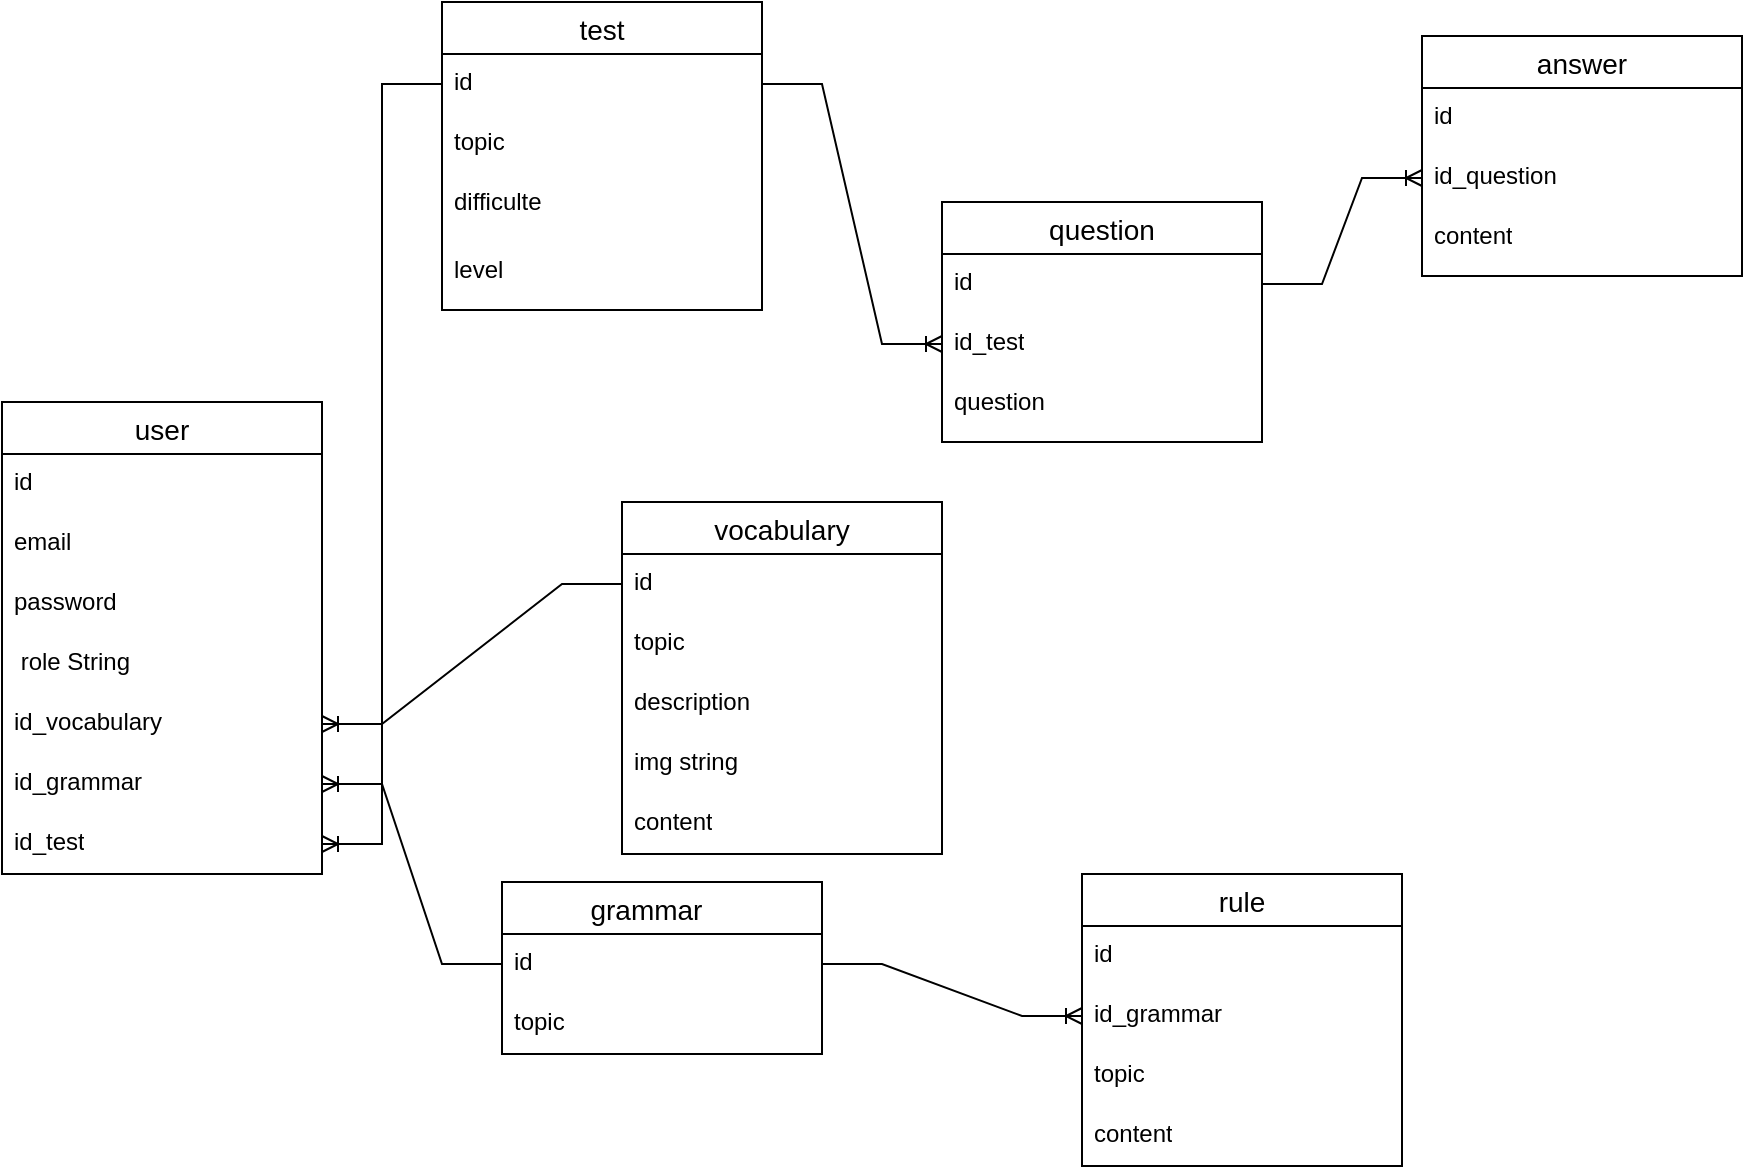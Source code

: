 <mxfile version="21.2.2" type="github">
  <diagram name="Страница 1" id="YYZnhHjQKKmGgV1DV1y3">
    <mxGraphModel dx="1228" dy="695" grid="1" gridSize="10" guides="1" tooltips="1" connect="1" arrows="1" fold="1" page="1" pageScale="1" pageWidth="827" pageHeight="1169" math="0" shadow="0">
      <root>
        <mxCell id="0" />
        <mxCell id="1" parent="0" />
        <mxCell id="sHnVKD6PQ8FbzMsQ2VsI-1" value="user" style="swimlane;fontStyle=0;childLayout=stackLayout;horizontal=1;startSize=26;horizontalStack=0;resizeParent=1;resizeParentMax=0;resizeLast=0;collapsible=1;marginBottom=0;align=center;fontSize=14;" vertex="1" parent="1">
          <mxGeometry x="40" y="300" width="160" height="236" as="geometry" />
        </mxCell>
        <mxCell id="sHnVKD6PQ8FbzMsQ2VsI-3" value="id" style="text;strokeColor=none;fillColor=none;spacingLeft=4;spacingRight=4;overflow=hidden;rotatable=0;points=[[0,0.5],[1,0.5]];portConstraint=eastwest;fontSize=12;whiteSpace=wrap;html=1;" vertex="1" parent="sHnVKD6PQ8FbzMsQ2VsI-1">
          <mxGeometry y="26" width="160" height="30" as="geometry" />
        </mxCell>
        <mxCell id="sHnVKD6PQ8FbzMsQ2VsI-4" value="email" style="text;strokeColor=none;fillColor=none;spacingLeft=4;spacingRight=4;overflow=hidden;rotatable=0;points=[[0,0.5],[1,0.5]];portConstraint=eastwest;fontSize=12;whiteSpace=wrap;html=1;" vertex="1" parent="sHnVKD6PQ8FbzMsQ2VsI-1">
          <mxGeometry y="56" width="160" height="30" as="geometry" />
        </mxCell>
        <mxCell id="sHnVKD6PQ8FbzMsQ2VsI-6" value="password" style="text;strokeColor=none;fillColor=none;spacingLeft=4;spacingRight=4;overflow=hidden;rotatable=0;points=[[0,0.5],[1,0.5]];portConstraint=eastwest;fontSize=12;whiteSpace=wrap;html=1;" vertex="1" parent="sHnVKD6PQ8FbzMsQ2VsI-1">
          <mxGeometry y="86" width="160" height="30" as="geometry" />
        </mxCell>
        <mxCell id="sHnVKD6PQ8FbzMsQ2VsI-5" value="&amp;nbsp;role String" style="text;strokeColor=none;fillColor=none;spacingLeft=4;spacingRight=4;overflow=hidden;rotatable=0;points=[[0,0.5],[1,0.5]];portConstraint=eastwest;fontSize=12;whiteSpace=wrap;html=1;" vertex="1" parent="sHnVKD6PQ8FbzMsQ2VsI-1">
          <mxGeometry y="116" width="160" height="30" as="geometry" />
        </mxCell>
        <mxCell id="sHnVKD6PQ8FbzMsQ2VsI-16" value="id_vocabulary" style="text;strokeColor=none;fillColor=none;spacingLeft=4;spacingRight=4;overflow=hidden;rotatable=0;points=[[0,0.5],[1,0.5]];portConstraint=eastwest;fontSize=12;whiteSpace=wrap;html=1;" vertex="1" parent="sHnVKD6PQ8FbzMsQ2VsI-1">
          <mxGeometry y="146" width="160" height="30" as="geometry" />
        </mxCell>
        <mxCell id="sHnVKD6PQ8FbzMsQ2VsI-15" value="id_grammar" style="text;strokeColor=none;fillColor=none;spacingLeft=4;spacingRight=4;overflow=hidden;rotatable=0;points=[[0,0.5],[1,0.5]];portConstraint=eastwest;fontSize=12;whiteSpace=wrap;html=1;" vertex="1" parent="sHnVKD6PQ8FbzMsQ2VsI-1">
          <mxGeometry y="176" width="160" height="30" as="geometry" />
        </mxCell>
        <mxCell id="sHnVKD6PQ8FbzMsQ2VsI-14" value="id_test" style="text;strokeColor=none;fillColor=none;spacingLeft=4;spacingRight=4;overflow=hidden;rotatable=0;points=[[0,0.5],[1,0.5]];portConstraint=eastwest;fontSize=12;whiteSpace=wrap;html=1;" vertex="1" parent="sHnVKD6PQ8FbzMsQ2VsI-1">
          <mxGeometry y="206" width="160" height="30" as="geometry" />
        </mxCell>
        <mxCell id="sHnVKD6PQ8FbzMsQ2VsI-7" value="test" style="swimlane;fontStyle=0;childLayout=stackLayout;horizontal=1;startSize=26;horizontalStack=0;resizeParent=1;resizeParentMax=0;resizeLast=0;collapsible=1;marginBottom=0;align=center;fontSize=14;" vertex="1" parent="1">
          <mxGeometry x="260" y="100" width="160" height="154" as="geometry" />
        </mxCell>
        <mxCell id="sHnVKD6PQ8FbzMsQ2VsI-8" value="id" style="text;strokeColor=none;fillColor=none;spacingLeft=4;spacingRight=4;overflow=hidden;rotatable=0;points=[[0,0.5],[1,0.5]];portConstraint=eastwest;fontSize=12;whiteSpace=wrap;html=1;" vertex="1" parent="sHnVKD6PQ8FbzMsQ2VsI-7">
          <mxGeometry y="26" width="160" height="30" as="geometry" />
        </mxCell>
        <mxCell id="sHnVKD6PQ8FbzMsQ2VsI-9" value="topic" style="text;strokeColor=none;fillColor=none;spacingLeft=4;spacingRight=4;overflow=hidden;rotatable=0;points=[[0,0.5],[1,0.5]];portConstraint=eastwest;fontSize=12;whiteSpace=wrap;html=1;" vertex="1" parent="sHnVKD6PQ8FbzMsQ2VsI-7">
          <mxGeometry y="56" width="160" height="30" as="geometry" />
        </mxCell>
        <mxCell id="sHnVKD6PQ8FbzMsQ2VsI-11" value="difficulte" style="text;strokeColor=none;fillColor=none;spacingLeft=4;spacingRight=4;overflow=hidden;rotatable=0;points=[[0,0.5],[1,0.5]];portConstraint=eastwest;fontSize=12;whiteSpace=wrap;html=1;" vertex="1" parent="sHnVKD6PQ8FbzMsQ2VsI-7">
          <mxGeometry y="86" width="160" height="34" as="geometry" />
        </mxCell>
        <mxCell id="sHnVKD6PQ8FbzMsQ2VsI-12" value="level" style="text;strokeColor=none;fillColor=none;spacingLeft=4;spacingRight=4;overflow=hidden;rotatable=0;points=[[0,0.5],[1,0.5]];portConstraint=eastwest;fontSize=12;whiteSpace=wrap;html=1;" vertex="1" parent="sHnVKD6PQ8FbzMsQ2VsI-7">
          <mxGeometry y="120" width="160" height="34" as="geometry" />
        </mxCell>
        <mxCell id="sHnVKD6PQ8FbzMsQ2VsI-13" value="" style="edgeStyle=entityRelationEdgeStyle;fontSize=12;html=1;endArrow=ERoneToMany;rounded=0;" edge="1" parent="1" source="sHnVKD6PQ8FbzMsQ2VsI-8" target="sHnVKD6PQ8FbzMsQ2VsI-14">
          <mxGeometry width="100" height="100" relative="1" as="geometry">
            <mxPoint x="100" y="270" as="sourcePoint" />
            <mxPoint x="200" y="170" as="targetPoint" />
          </mxGeometry>
        </mxCell>
        <mxCell id="sHnVKD6PQ8FbzMsQ2VsI-17" value="vocabulary" style="swimlane;fontStyle=0;childLayout=stackLayout;horizontal=1;startSize=26;horizontalStack=0;resizeParent=1;resizeParentMax=0;resizeLast=0;collapsible=1;marginBottom=0;align=center;fontSize=14;" vertex="1" parent="1">
          <mxGeometry x="350" y="350" width="160" height="176" as="geometry" />
        </mxCell>
        <mxCell id="sHnVKD6PQ8FbzMsQ2VsI-18" value="id" style="text;strokeColor=none;fillColor=none;spacingLeft=4;spacingRight=4;overflow=hidden;rotatable=0;points=[[0,0.5],[1,0.5]];portConstraint=eastwest;fontSize=12;whiteSpace=wrap;html=1;" vertex="1" parent="sHnVKD6PQ8FbzMsQ2VsI-17">
          <mxGeometry y="26" width="160" height="30" as="geometry" />
        </mxCell>
        <mxCell id="sHnVKD6PQ8FbzMsQ2VsI-19" value="topic" style="text;strokeColor=none;fillColor=none;spacingLeft=4;spacingRight=4;overflow=hidden;rotatable=0;points=[[0,0.5],[1,0.5]];portConstraint=eastwest;fontSize=12;whiteSpace=wrap;html=1;" vertex="1" parent="sHnVKD6PQ8FbzMsQ2VsI-17">
          <mxGeometry y="56" width="160" height="30" as="geometry" />
        </mxCell>
        <mxCell id="sHnVKD6PQ8FbzMsQ2VsI-22" value="description" style="text;strokeColor=none;fillColor=none;spacingLeft=4;spacingRight=4;overflow=hidden;rotatable=0;points=[[0,0.5],[1,0.5]];portConstraint=eastwest;fontSize=12;whiteSpace=wrap;html=1;" vertex="1" parent="sHnVKD6PQ8FbzMsQ2VsI-17">
          <mxGeometry y="86" width="160" height="30" as="geometry" />
        </mxCell>
        <mxCell id="sHnVKD6PQ8FbzMsQ2VsI-23" value="img string" style="text;strokeColor=none;fillColor=none;spacingLeft=4;spacingRight=4;overflow=hidden;rotatable=0;points=[[0,0.5],[1,0.5]];portConstraint=eastwest;fontSize=12;whiteSpace=wrap;html=1;" vertex="1" parent="sHnVKD6PQ8FbzMsQ2VsI-17">
          <mxGeometry y="116" width="160" height="30" as="geometry" />
        </mxCell>
        <mxCell id="sHnVKD6PQ8FbzMsQ2VsI-35" value="content" style="text;strokeColor=none;fillColor=none;spacingLeft=4;spacingRight=4;overflow=hidden;rotatable=0;points=[[0,0.5],[1,0.5]];portConstraint=eastwest;fontSize=12;whiteSpace=wrap;html=1;" vertex="1" parent="sHnVKD6PQ8FbzMsQ2VsI-17">
          <mxGeometry y="146" width="160" height="30" as="geometry" />
        </mxCell>
        <mxCell id="sHnVKD6PQ8FbzMsQ2VsI-24" value="" style="edgeStyle=entityRelationEdgeStyle;fontSize=12;html=1;endArrow=ERoneToMany;rounded=0;" edge="1" parent="1" source="sHnVKD6PQ8FbzMsQ2VsI-18" target="sHnVKD6PQ8FbzMsQ2VsI-16">
          <mxGeometry width="100" height="100" relative="1" as="geometry">
            <mxPoint x="290" y="430" as="sourcePoint" />
            <mxPoint x="230" y="810" as="targetPoint" />
          </mxGeometry>
        </mxCell>
        <mxCell id="sHnVKD6PQ8FbzMsQ2VsI-25" value="grammar    " style="swimlane;fontStyle=0;childLayout=stackLayout;horizontal=1;startSize=26;horizontalStack=0;resizeParent=1;resizeParentMax=0;resizeLast=0;collapsible=1;marginBottom=0;align=center;fontSize=14;" vertex="1" parent="1">
          <mxGeometry x="290" y="540" width="160" height="86" as="geometry" />
        </mxCell>
        <mxCell id="sHnVKD6PQ8FbzMsQ2VsI-26" value="id" style="text;strokeColor=none;fillColor=none;spacingLeft=4;spacingRight=4;overflow=hidden;rotatable=0;points=[[0,0.5],[1,0.5]];portConstraint=eastwest;fontSize=12;whiteSpace=wrap;html=1;" vertex="1" parent="sHnVKD6PQ8FbzMsQ2VsI-25">
          <mxGeometry y="26" width="160" height="30" as="geometry" />
        </mxCell>
        <mxCell id="sHnVKD6PQ8FbzMsQ2VsI-27" value="topic" style="text;strokeColor=none;fillColor=none;spacingLeft=4;spacingRight=4;overflow=hidden;rotatable=0;points=[[0,0.5],[1,0.5]];portConstraint=eastwest;fontSize=12;whiteSpace=wrap;html=1;" vertex="1" parent="sHnVKD6PQ8FbzMsQ2VsI-25">
          <mxGeometry y="56" width="160" height="30" as="geometry" />
        </mxCell>
        <mxCell id="sHnVKD6PQ8FbzMsQ2VsI-30" value="" style="edgeStyle=entityRelationEdgeStyle;fontSize=12;html=1;endArrow=ERoneToMany;rounded=0;" edge="1" parent="1" source="sHnVKD6PQ8FbzMsQ2VsI-26" target="sHnVKD6PQ8FbzMsQ2VsI-15">
          <mxGeometry width="100" height="100" relative="1" as="geometry">
            <mxPoint x="360" y="401" as="sourcePoint" />
            <mxPoint x="210" y="471" as="targetPoint" />
          </mxGeometry>
        </mxCell>
        <mxCell id="sHnVKD6PQ8FbzMsQ2VsI-31" value="rule" style="swimlane;fontStyle=0;childLayout=stackLayout;horizontal=1;startSize=26;horizontalStack=0;resizeParent=1;resizeParentMax=0;resizeLast=0;collapsible=1;marginBottom=0;align=center;fontSize=14;" vertex="1" parent="1">
          <mxGeometry x="580" y="536" width="160" height="146" as="geometry" />
        </mxCell>
        <mxCell id="sHnVKD6PQ8FbzMsQ2VsI-32" value="id" style="text;strokeColor=none;fillColor=none;spacingLeft=4;spacingRight=4;overflow=hidden;rotatable=0;points=[[0,0.5],[1,0.5]];portConstraint=eastwest;fontSize=12;whiteSpace=wrap;html=1;" vertex="1" parent="sHnVKD6PQ8FbzMsQ2VsI-31">
          <mxGeometry y="26" width="160" height="30" as="geometry" />
        </mxCell>
        <mxCell id="sHnVKD6PQ8FbzMsQ2VsI-36" value="id_grammar" style="text;strokeColor=none;fillColor=none;spacingLeft=4;spacingRight=4;overflow=hidden;rotatable=0;points=[[0,0.5],[1,0.5]];portConstraint=eastwest;fontSize=12;whiteSpace=wrap;html=1;" vertex="1" parent="sHnVKD6PQ8FbzMsQ2VsI-31">
          <mxGeometry y="56" width="160" height="30" as="geometry" />
        </mxCell>
        <mxCell id="sHnVKD6PQ8FbzMsQ2VsI-33" value="topic" style="text;strokeColor=none;fillColor=none;spacingLeft=4;spacingRight=4;overflow=hidden;rotatable=0;points=[[0,0.5],[1,0.5]];portConstraint=eastwest;fontSize=12;whiteSpace=wrap;html=1;" vertex="1" parent="sHnVKD6PQ8FbzMsQ2VsI-31">
          <mxGeometry y="86" width="160" height="30" as="geometry" />
        </mxCell>
        <mxCell id="sHnVKD6PQ8FbzMsQ2VsI-34" value="content" style="text;strokeColor=none;fillColor=none;spacingLeft=4;spacingRight=4;overflow=hidden;rotatable=0;points=[[0,0.5],[1,0.5]];portConstraint=eastwest;fontSize=12;whiteSpace=wrap;html=1;" vertex="1" parent="sHnVKD6PQ8FbzMsQ2VsI-31">
          <mxGeometry y="116" width="160" height="30" as="geometry" />
        </mxCell>
        <mxCell id="sHnVKD6PQ8FbzMsQ2VsI-37" value="" style="edgeStyle=entityRelationEdgeStyle;fontSize=12;html=1;endArrow=ERoneToMany;rounded=0;" edge="1" parent="1" source="sHnVKD6PQ8FbzMsQ2VsI-26" target="sHnVKD6PQ8FbzMsQ2VsI-36">
          <mxGeometry width="100" height="100" relative="1" as="geometry">
            <mxPoint x="360" y="401" as="sourcePoint" />
            <mxPoint x="210" y="471" as="targetPoint" />
          </mxGeometry>
        </mxCell>
        <mxCell id="sHnVKD6PQ8FbzMsQ2VsI-38" value="question" style="swimlane;fontStyle=0;childLayout=stackLayout;horizontal=1;startSize=26;horizontalStack=0;resizeParent=1;resizeParentMax=0;resizeLast=0;collapsible=1;marginBottom=0;align=center;fontSize=14;" vertex="1" parent="1">
          <mxGeometry x="510" y="200" width="160" height="120" as="geometry" />
        </mxCell>
        <mxCell id="sHnVKD6PQ8FbzMsQ2VsI-39" value="id" style="text;strokeColor=none;fillColor=none;spacingLeft=4;spacingRight=4;overflow=hidden;rotatable=0;points=[[0,0.5],[1,0.5]];portConstraint=eastwest;fontSize=12;whiteSpace=wrap;html=1;" vertex="1" parent="sHnVKD6PQ8FbzMsQ2VsI-38">
          <mxGeometry y="26" width="160" height="30" as="geometry" />
        </mxCell>
        <mxCell id="sHnVKD6PQ8FbzMsQ2VsI-40" value="id_test" style="text;strokeColor=none;fillColor=none;spacingLeft=4;spacingRight=4;overflow=hidden;rotatable=0;points=[[0,0.5],[1,0.5]];portConstraint=eastwest;fontSize=12;whiteSpace=wrap;html=1;" vertex="1" parent="sHnVKD6PQ8FbzMsQ2VsI-38">
          <mxGeometry y="56" width="160" height="30" as="geometry" />
        </mxCell>
        <mxCell id="sHnVKD6PQ8FbzMsQ2VsI-41" value="question" style="text;strokeColor=none;fillColor=none;spacingLeft=4;spacingRight=4;overflow=hidden;rotatable=0;points=[[0,0.5],[1,0.5]];portConstraint=eastwest;fontSize=12;whiteSpace=wrap;html=1;" vertex="1" parent="sHnVKD6PQ8FbzMsQ2VsI-38">
          <mxGeometry y="86" width="160" height="34" as="geometry" />
        </mxCell>
        <mxCell id="sHnVKD6PQ8FbzMsQ2VsI-43" value="answer" style="swimlane;fontStyle=0;childLayout=stackLayout;horizontal=1;startSize=26;horizontalStack=0;resizeParent=1;resizeParentMax=0;resizeLast=0;collapsible=1;marginBottom=0;align=center;fontSize=14;" vertex="1" parent="1">
          <mxGeometry x="750" y="117" width="160" height="120" as="geometry" />
        </mxCell>
        <mxCell id="sHnVKD6PQ8FbzMsQ2VsI-44" value="id" style="text;strokeColor=none;fillColor=none;spacingLeft=4;spacingRight=4;overflow=hidden;rotatable=0;points=[[0,0.5],[1,0.5]];portConstraint=eastwest;fontSize=12;whiteSpace=wrap;html=1;" vertex="1" parent="sHnVKD6PQ8FbzMsQ2VsI-43">
          <mxGeometry y="26" width="160" height="30" as="geometry" />
        </mxCell>
        <mxCell id="sHnVKD6PQ8FbzMsQ2VsI-45" value="id_question" style="text;strokeColor=none;fillColor=none;spacingLeft=4;spacingRight=4;overflow=hidden;rotatable=0;points=[[0,0.5],[1,0.5]];portConstraint=eastwest;fontSize=12;whiteSpace=wrap;html=1;" vertex="1" parent="sHnVKD6PQ8FbzMsQ2VsI-43">
          <mxGeometry y="56" width="160" height="30" as="geometry" />
        </mxCell>
        <mxCell id="sHnVKD6PQ8FbzMsQ2VsI-46" value="content" style="text;strokeColor=none;fillColor=none;spacingLeft=4;spacingRight=4;overflow=hidden;rotatable=0;points=[[0,0.5],[1,0.5]];portConstraint=eastwest;fontSize=12;whiteSpace=wrap;html=1;" vertex="1" parent="sHnVKD6PQ8FbzMsQ2VsI-43">
          <mxGeometry y="86" width="160" height="34" as="geometry" />
        </mxCell>
        <mxCell id="sHnVKD6PQ8FbzMsQ2VsI-47" value="" style="edgeStyle=entityRelationEdgeStyle;fontSize=12;html=1;endArrow=ERoneToMany;rounded=0;entryX=0;entryY=0.5;entryDx=0;entryDy=0;" edge="1" parent="1" source="sHnVKD6PQ8FbzMsQ2VsI-39" target="sHnVKD6PQ8FbzMsQ2VsI-45">
          <mxGeometry width="100" height="100" relative="1" as="geometry">
            <mxPoint x="560" y="370" as="sourcePoint" />
            <mxPoint x="660" y="270" as="targetPoint" />
          </mxGeometry>
        </mxCell>
        <mxCell id="sHnVKD6PQ8FbzMsQ2VsI-48" value="" style="edgeStyle=entityRelationEdgeStyle;fontSize=12;html=1;endArrow=ERoneToMany;rounded=0;" edge="1" parent="1" source="sHnVKD6PQ8FbzMsQ2VsI-8" target="sHnVKD6PQ8FbzMsQ2VsI-40">
          <mxGeometry width="100" height="100" relative="1" as="geometry">
            <mxPoint x="390" y="340" as="sourcePoint" />
            <mxPoint x="490" y="240" as="targetPoint" />
          </mxGeometry>
        </mxCell>
      </root>
    </mxGraphModel>
  </diagram>
</mxfile>
